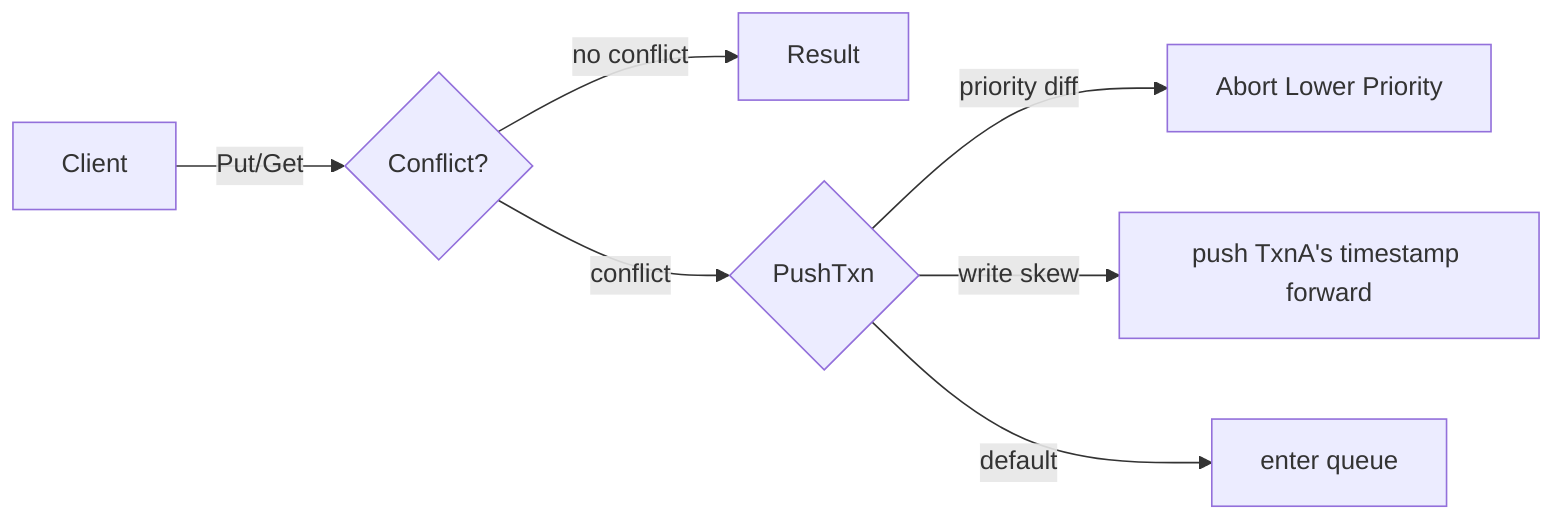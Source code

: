 graph LR
A[Client] -->|Put/Get| B{Conflict?}
B -->|no conflict| R[Result]
B-->|conflict|C{PushTxn}
C -->|priority diff| D[Abort Lower Priority]
C -->|write skew| E[push TxnA's timestamp forward]
C -->|default| F[enter queue]